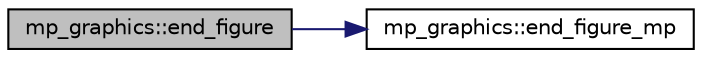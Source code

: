 digraph "mp_graphics::end_figure"
{
  edge [fontname="Helvetica",fontsize="10",labelfontname="Helvetica",labelfontsize="10"];
  node [fontname="Helvetica",fontsize="10",shape=record];
  rankdir="LR";
  Node1935 [label="mp_graphics::end_figure",height=0.2,width=0.4,color="black", fillcolor="grey75", style="filled", fontcolor="black"];
  Node1935 -> Node1936 [color="midnightblue",fontsize="10",style="solid",fontname="Helvetica"];
  Node1936 [label="mp_graphics::end_figure_mp",height=0.2,width=0.4,color="black", fillcolor="white", style="filled",URL="$da/d2c/classmp__graphics.html#a9689888a580c69708ba1ead311f4cd26"];
}
